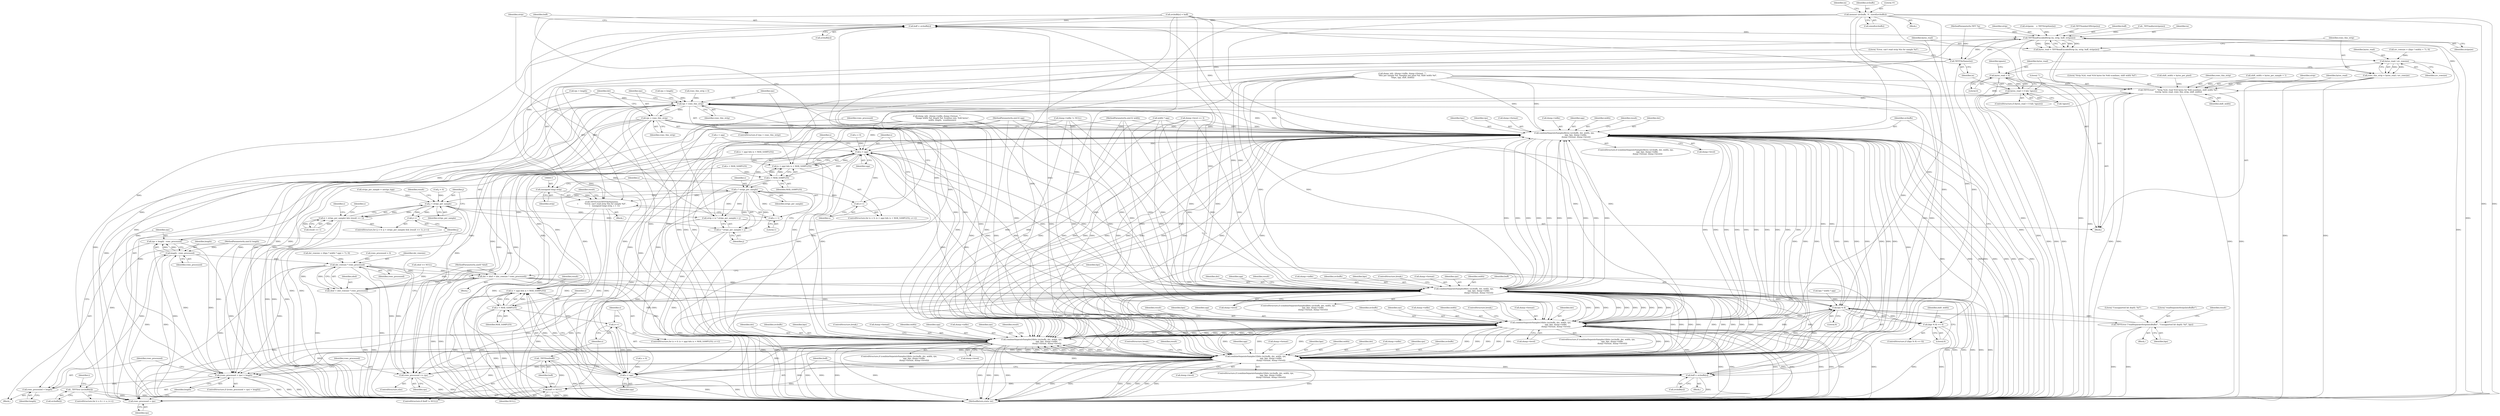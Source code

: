 digraph "0_libtiff_43c0b81a818640429317c80fea1e66771e85024b#diff-c8b4b355f9b5c06d585b23138e1c185f_1@API" {
"1000167" [label="(Call,memset (srcbuffs, '\0', sizeof(srcbuffs)))"];
"1000334" [label="(Call,_TIFFfree (srcbuffs[i]))"];
"1000376" [label="(Call,buff = srcbuffs[s])"];
"1000390" [label="(Call,TIFFReadEncodedStrip (in, strip, buff, stripsize))"];
"1000388" [label="(Call,bytes_read = TIFFReadEncodedStrip (in, strip, buff, stripsize))"];
"1000397" [label="(Call,bytes_read / src_rowsize)"];
"1000395" [label="(Call,rows_this_strip = bytes_read / src_rowsize)"];
"1000422" [label="(Call,TIFFError(\"\", \"Strip %2d, read %5d bytes for %4d scanlines, shift width %d\", \n\t\tstrip, bytes_read, rows_this_strip, shift_width))"];
"1000430" [label="(Call,rps > rows_this_strip)"];
"1000433" [label="(Call,rps = rows_this_strip)"];
"1000451" [label="(Call,combineSeparateSamplesBytes (srcbuffs, dst, width, rps,\n                                       spp, bps, dump->infile, \n                                       dump->format, dump->level))"];
"1000367" [label="(Call,s < spp)"];
"1000366" [label="(Call,(s < spp) && (s < MAX_SAMPLES))"];
"1000609" [label="(Call,(s < spp) && (s < MAX_SAMPLES))"];
"1000370" [label="(Call,s < MAX_SAMPLES)"];
"1000384" [label="(Call,s * strips_per_sample)"];
"1000353" [label="(Call,j < strips_per_sample)"];
"1000352" [label="(Call,(j < strips_per_sample) && (result == 1))"];
"1000359" [label="(Call,j++)"];
"1000381" [label="(Call,strip = (s * strips_per_sample) + j)"];
"1000383" [label="(Call,(s * strips_per_sample) + j)"];
"1000373" [label="(Call,s++)"];
"1000408" [label="(Call,TIFFError(TIFFFileName(in),\n\t          \"Error, can't read strip %lu for sample %d\",\n         \t   (unsigned long) strip, s + 1))"];
"1000415" [label="(Call,s + 1)"];
"1000613" [label="(Call,s < MAX_SAMPLES)"];
"1000616" [label="(Call,s++)"];
"1000610" [label="(Call,s < spp)"];
"1000479" [label="(Call,combineSeparateSamples8bits (srcbuffs, dst, width, rps,\n                                                 spp, bps, dump->infile,\n                                                 dump->format, dump->level))"];
"1000445" [label="(Call,bps % 8)"];
"1000444" [label="(Call,(bps % 8) == 0)"];
"1000503" [label="(Call,combineSeparateSamples16bits (srcbuffs, dst, width, rps,\n                                                  spp, bps, dump->infile,\n                                                  dump->format, dump->level))"];
"1000527" [label="(Call,combineSeparateSamples24bits (srcbuffs, dst, width, rps,\n                                                  spp, bps, dump->infile,\n                                                  dump->format, dump->level))"];
"1000555" [label="(Call,combineSeparateSamples32bits (srcbuffs, dst, width, rps,\n                                                  spp, bps, dump->infile,\n                                                  dump->format, dump->level))"];
"1000587" [label="(Call,(rows_processed + rps) > length)"];
"1000593" [label="(Call,rows_processed = length)"];
"1000598" [label="(Call,length - rows_processed)"];
"1000440" [label="(Call,dst_rowsize * rows_processed)"];
"1000436" [label="(Call,dst = obuf + (dst_rowsize * rows_processed))"];
"1000438" [label="(Call,obuf + (dst_rowsize * rows_processed))"];
"1000588" [label="(Call,rows_processed + rps)"];
"1000602" [label="(Call,rows_processed += rps)"];
"1000596" [label="(Call,rps = length - rows_processed)"];
"1000619" [label="(Call,buff = srcbuffs[s])"];
"1000625" [label="(Call,buff != NULL)"];
"1000628" [label="(Call,_TIFFfree(buff))"];
"1000578" [label="(Call,TIFFError (\"readSeparateStripsIntoBuffer\", \"Unsupported bit depth: %d\", bps))"];
"1000402" [label="(Call,bytes_read < 0)"];
"1000401" [label="(Call,bytes_read < 0 && !ignore)"];
"1000409" [label="(Call,TIFFFileName(in))"];
"1000412" [label="(Call,(unsigned long) strip)"];
"1000133" [label="(Call,rows_this_strip = 0)"];
"1000576" [label="(ControlStructure,break;)"];
"1000400" [label="(ControlStructure,if (bytes_read < 0 && !ignore))"];
"1000629" [label="(Identifier,buff)"];
"1000438" [label="(Call,obuf + (dst_rowsize * rows_processed))"];
"1000388" [label="(Call,bytes_read = TIFFReadEncodedStrip (in, strip, buff, stripsize))"];
"1000385" [label="(Identifier,s)"];
"1000359" [label="(Call,j++)"];
"1000443" [label="(ControlStructure,if ((bps % 8) == 0))"];
"1000573" [label="(Identifier,result)"];
"1000507" [label="(Identifier,rps)"];
"1000597" [label="(Identifier,rps)"];
"1000600" [label="(Identifier,rows_processed)"];
"1000367" [label="(Call,s < spp)"];
"1000416" [label="(Identifier,s)"];
"1000492" [label="(Call,dump->level)"];
"1000406" [label="(Identifier,ignore)"];
"1000458" [label="(Call,dump->infile)"];
"1000399" [label="(Identifier,src_rowsize)"];
"1000386" [label="(Identifier,strips_per_sample)"];
"1000484" [label="(Identifier,spp)"];
"1000503" [label="(Call,combineSeparateSamples16bits (srcbuffs, dst, width, rps,\n                                                  spp, bps, dump->infile,\n                                                  dump->format, dump->level))"];
"1000335" [label="(Call,srcbuffs[i])"];
"1000357" [label="(Identifier,result)"];
"1000604" [label="(Identifier,rps)"];
"1000250" [label="(Call,dump->infile != NULL)"];
"1000417" [label="(Literal,1)"];
"1000369" [label="(Identifier,spp)"];
"1000442" [label="(Identifier,rows_processed)"];
"1000609" [label="(Call,(s < spp) && (s < MAX_SAMPLES))"];
"1000510" [label="(Call,dump->infile)"];
"1000615" [label="(Identifier,MAX_SAMPLES)"];
"1000364" [label="(Identifier,s)"];
"1000428" [label="(Identifier,shift_width)"];
"1000302" [label="(Call,s < MAX_SAMPLES)"];
"1000375" [label="(Block,)"];
"1000548" [label="(ControlStructure,break;)"];
"1000405" [label="(Call,!ignore)"];
"1000432" [label="(Identifier,rows_this_strip)"];
"1000371" [label="(Identifier,s)"];
"1000298" [label="(Call,(s < spp) && (s < MAX_SAMPLES))"];
"1000362" [label="(ControlStructure,for (s = 0; (s < spp) && (s < MAX_SAMPLES); s++))"];
"1000497" [label="(Identifier,result)"];
"1000456" [label="(Identifier,spp)"];
"1000624" [label="(ControlStructure,if (buff != NULL))"];
"1000450" [label="(ControlStructure,if (combineSeparateSamplesBytes (srcbuffs, dst, width, rps,\n                                       spp, bps, dump->infile, \n                                       dump->format, dump->level)))"];
"1000325" [label="(ControlStructure,for (i = 0; i < s; i++))"];
"1000434" [label="(Identifier,rps)"];
"1000225" [label="(Call,src_rowsize = ((bps * width) + 7) / 8)"];
"1000612" [label="(Identifier,spp)"];
"1000188" [label="(Call,rps > length)"];
"1000355" [label="(Identifier,strips_per_sample)"];
"1000426" [label="(Identifier,bytes_read)"];
"1000506" [label="(Identifier,width)"];
"1000404" [label="(Literal,0)"];
"1000486" [label="(Call,dump->infile)"];
"1000594" [label="(Identifier,rows_processed)"];
"1000628" [label="(Call,_TIFFfree(buff))"];
"1000423" [label="(Literal,\"\")"];
"1000560" [label="(Identifier,spp)"];
"1000173" [label="(Identifier,in)"];
"1000361" [label="(Block,)"];
"1000596" [label="(Call,rps = length - rows_processed)"];
"1000299" [label="(Call,s < spp)"];
"1000526" [label="(ControlStructure,if (combineSeparateSamples24bits (srcbuffs, dst, width, rps,\n                                                  spp, bps, dump->infile,\n                                                  dump->format, dump->level)))"];
"1000366" [label="(Call,(s < spp) && (s < MAX_SAMPLES))"];
"1000592" [label="(Block,)"];
"1000524" [label="(ControlStructure,break;)"];
"1000168" [label="(Identifier,srcbuffs)"];
"1000480" [label="(Identifier,srcbuffs)"];
"1000568" [label="(Call,dump->level)"];
"1000424" [label="(Literal,\"Strip %2d, read %5d bytes for %4d scanlines, shift width %d\")"];
"1000632" [label="(MethodReturn,static int)"];
"1000513" [label="(Call,dump->format)"];
"1000381" [label="(Call,strip = (s * strips_per_sample) + j)"];
"1000333" [label="(Identifier,i)"];
"1000433" [label="(Call,rps = rows_this_strip)"];
"1000565" [label="(Call,dump->format)"];
"1000429" [label="(ControlStructure,if (rps > rows_this_strip))"];
"1000439" [label="(Identifier,obuf)"];
"1000191" [label="(Call,rps = length)"];
"1000261" [label="(Call,dump_info  (dump->infile, dump->format, \"\", \n                \"Image width %d, length %d, Scanline size, %4d bytes\",\n                width, length,  scanlinesize))"];
"1000537" [label="(Call,dump->format)"];
"1000105" [label="(MethodParameterIn,uint8 *obuf)"];
"1000505" [label="(Identifier,dst)"];
"1000595" [label="(Identifier,length)"];
"1000485" [label="(Identifier,bps)"];
"1000392" [label="(Identifier,strip)"];
"1000415" [label="(Call,s + 1)"];
"1000419" [label="(Identifier,result)"];
"1000144" [label="(Call,stripsize    = TIFFStripSize(in))"];
"1000588" [label="(Call,rows_processed + rps)"];
"1000500" [label="(ControlStructure,break;)"];
"1000554" [label="(ControlStructure,if (combineSeparateSamples32bits (srcbuffs, dst, width, rps,\n                                                  spp, bps, dump->infile,\n                                                  dump->format, dump->level)))"];
"1000345" [label="(Call,rows_processed = 0)"];
"1000410" [label="(Identifier,in)"];
"1000376" [label="(Call,buff = srcbuffs[s])"];
"1000555" [label="(Call,combineSeparateSamples32bits (srcbuffs, dst, width, rps,\n                                                  spp, bps, dump->infile,\n                                                  dump->format, dump->level))"];
"1000107" [label="(MethodParameterIn,uint32 width)"];
"1000382" [label="(Identifier,strip)"];
"1000384" [label="(Call,s * strips_per_sample)"];
"1000579" [label="(Literal,\"readSeparateStripsIntoBuffer\")"];
"1000387" [label="(Identifier,j)"];
"1000352" [label="(Call,(j < strips_per_sample) && (result == 1))"];
"1000446" [label="(Identifier,bps)"];
"1000625" [label="(Call,buff != NULL)"];
"1000437" [label="(Identifier,dst)"];
"1000530" [label="(Identifier,width)"];
"1000287" [label="(Call,TIFFNumberOfStrips(in))"];
"1000412" [label="(Call,(unsigned long) strip)"];
"1000396" [label="(Identifier,rows_this_strip)"];
"1000561" [label="(Identifier,bps)"];
"1000334" [label="(Call,_TIFFfree (srcbuffs[i]))"];
"1000448" [label="(Literal,0)"];
"1000216" [label="(Call,shift_width = bytes_per_pixel)"];
"1000427" [label="(Identifier,rows_this_strip)"];
"1000393" [label="(Identifier,buff)"];
"1000444" [label="(Call,(bps % 8) == 0)"];
"1000451" [label="(Call,combineSeparateSamplesBytes (srcbuffs, dst, width, rps,\n                                       spp, bps, dump->infile, \n                                       dump->format, dump->level))"];
"1000586" [label="(ControlStructure,if ((rows_processed + rps) > length))"];
"1000104" [label="(MethodParameterIn,TIFF *in)"];
"1000540" [label="(Call,dump->level)"];
"1000169" [label="(Literal,'\0')"];
"1000452" [label="(Identifier,srcbuffs)"];
"1000532" [label="(Identifier,spp)"];
"1000613" [label="(Call,s < MAX_SAMPLES)"];
"1000409" [label="(Call,TIFFFileName(in))"];
"1000440" [label="(Call,dst_rowsize * rows_processed)"];
"1000455" [label="(Identifier,rps)"];
"1000461" [label="(Call,dump->format)"];
"1000476" [label="(Block,)"];
"1000626" [label="(Identifier,buff)"];
"1000627" [label="(Identifier,NULL)"];
"1000411" [label="(Literal,\"Error, can't read strip %lu for sample %d\")"];
"1000435" [label="(Identifier,rows_this_strip)"];
"1000383" [label="(Call,(s * strips_per_sample) + j)"];
"1000558" [label="(Identifier,width)"];
"1000583" [label="(Identifier,result)"];
"1000557" [label="(Identifier,dst)"];
"1000447" [label="(Literal,8)"];
"1000521" [label="(Identifier,result)"];
"1000534" [label="(Call,dump->infile)"];
"1000377" [label="(Identifier,buff)"];
"1000110" [label="(Block,)"];
"1000315" [label="(Call,_TIFFmalloc(stripsize))"];
"1000240" [label="(Call,width * spp)"];
"1000606" [label="(Call,s = 0)"];
"1000489" [label="(Call,dump->format)"];
"1000531" [label="(Identifier,rps)"];
"1000441" [label="(Identifier,dst_rowsize)"];
"1000108" [label="(MethodParameterIn,uint16 spp)"];
"1000475" [label="(Identifier,shift_width)"];
"1000620" [label="(Identifier,buff)"];
"1000234" [label="(Call,dst_rowsize = ((bps * width * spp) + 7) / 8)"];
"1000587" [label="(Call,(rows_processed + rps) > length)"];
"1000374" [label="(Identifier,s)"];
"1000363" [label="(Call,s = 0)"];
"1000478" [label="(ControlStructure,if (combineSeparateSamples8bits (srcbuffs, dst, width, rps,\n                                                 spp, bps, dump->infile,\n                                                 dump->format, dump->level)))"];
"1000431" [label="(Identifier,rps)"];
"1000407" [label="(Block,)"];
"1000170" [label="(Call,sizeof(srcbuffs))"];
"1000614" [label="(Identifier,s)"];
"1000619" [label="(Call,buff = srcbuffs[s])"];
"1000516" [label="(Call,dump->level)"];
"1000483" [label="(Identifier,rps)"];
"1000158" [label="(Call,obuf == NULL)"];
"1000502" [label="(ControlStructure,if (combineSeparateSamples16bits (srcbuffs, dst, width, rps,\n                                                  spp, bps, dump->infile,\n                                                  dump->format, dump->level)))"];
"1000607" [label="(Identifier,s)"];
"1000479" [label="(Call,combineSeparateSamples8bits (srcbuffs, dst, width, rps,\n                                                 spp, bps, dump->infile,\n                                                 dump->format, dump->level))"];
"1000349" [label="(Call,j = 0)"];
"1000238" [label="(Call,bps * width * spp)"];
"1000445" [label="(Call,bps % 8)"];
"1000545" [label="(Identifier,result)"];
"1000617" [label="(Identifier,s)"];
"1000401" [label="(Call,bytes_read < 0 && !ignore)"];
"1000394" [label="(Identifier,stripsize)"];
"1000562" [label="(Call,dump->infile)"];
"1000602" [label="(Call,rows_processed += rps)"];
"1000591" [label="(Identifier,length)"];
"1000590" [label="(Identifier,rps)"];
"1000391" [label="(Identifier,in)"];
"1000603" [label="(Identifier,rows_processed)"];
"1000414" [label="(Identifier,strip)"];
"1000605" [label="(ControlStructure,for (s = 0; (s < spp) && (s < MAX_SAMPLES); s++))"];
"1000255" [label="(Call,dump->level == 3)"];
"1000529" [label="(Identifier,dst)"];
"1000464" [label="(Call,dump->level)"];
"1000580" [label="(Literal,\"Unsupported bit depth: %d\")"];
"1000610" [label="(Call,s < spp)"];
"1000378" [label="(Call,srcbuffs[s])"];
"1000289" [label="(Call,strips_per_sample = nstrips /spp)"];
"1000598" [label="(Call,length - rows_processed)"];
"1000599" [label="(Identifier,length)"];
"1000348" [label="(ControlStructure,for (j = 0; (j < strips_per_sample) && (result == 1); j++))"];
"1000372" [label="(Identifier,MAX_SAMPLES)"];
"1000589" [label="(Identifier,rows_processed)"];
"1000220" [label="(Call,shift_width = bytes_per_sample + 1)"];
"1000454" [label="(Identifier,width)"];
"1000469" [label="(Identifier,result)"];
"1000436" [label="(Call,dst = obuf + (dst_rowsize * rows_processed))"];
"1000389" [label="(Identifier,bytes_read)"];
"1000368" [label="(Identifier,s)"];
"1000509" [label="(Identifier,bps)"];
"1000390" [label="(Call,TIFFReadEncodedStrip (in, strip, buff, stripsize))"];
"1000581" [label="(Identifier,bps)"];
"1000354" [label="(Identifier,j)"];
"1000578" [label="(Call,TIFFError (\"readSeparateStripsIntoBuffer\", \"Unsupported bit depth: %d\", bps))"];
"1000508" [label="(Identifier,spp)"];
"1000453" [label="(Identifier,dst)"];
"1000408" [label="(Call,TIFFError(TIFFFileName(in),\n\t          \"Error, can't read strip %lu for sample %d\",\n         \t   (unsigned long) strip, s + 1))"];
"1000395" [label="(Call,rows_this_strip = bytes_read / src_rowsize)"];
"1000618" [label="(Block,)"];
"1000397" [label="(Call,bytes_read / src_rowsize)"];
"1000457" [label="(Identifier,bps)"];
"1000601" [label="(ControlStructure,else)"];
"1000402" [label="(Call,bytes_read < 0)"];
"1000559" [label="(Identifier,rps)"];
"1000621" [label="(Call,srcbuffs[s])"];
"1000611" [label="(Identifier,s)"];
"1000370" [label="(Call,s < MAX_SAMPLES)"];
"1000593" [label="(Call,rows_processed = length)"];
"1000273" [label="(Call,dump_info  (dump->infile, dump->format, \"\", \n                \"Bits per sample %d, Samples per pixel %d, Shift width %d\",\n\t\tbps, spp, shift_width))"];
"1000356" [label="(Call,result == 1)"];
"1000616" [label="(Call,s++)"];
"1000528" [label="(Identifier,srcbuffs)"];
"1000425" [label="(Identifier,strip)"];
"1000106" [label="(MethodParameterIn,uint32 length)"];
"1000373" [label="(Call,s++)"];
"1000482" [label="(Identifier,width)"];
"1000556" [label="(Identifier,srcbuffs)"];
"1000340" [label="(Call,srcbuffs[s] = buff)"];
"1000430" [label="(Call,rps > rows_this_strip)"];
"1000631" [label="(Identifier,result)"];
"1000504" [label="(Identifier,srcbuffs)"];
"1000398" [label="(Identifier,bytes_read)"];
"1000360" [label="(Identifier,j)"];
"1000422" [label="(Call,TIFFError(\"\", \"Strip %2d, read %5d bytes for %4d scanlines, shift width %d\", \n\t\tstrip, bytes_read, rows_this_strip, shift_width))"];
"1000353" [label="(Call,j < strips_per_sample)"];
"1000481" [label="(Identifier,dst)"];
"1000167" [label="(Call,memset (srcbuffs, '\0', sizeof(srcbuffs)))"];
"1000403" [label="(Identifier,bytes_read)"];
"1000527" [label="(Call,combineSeparateSamples24bits (srcbuffs, dst, width, rps,\n                                                  spp, bps, dump->infile,\n                                                  dump->format, dump->level))"];
"1000533" [label="(Identifier,bps)"];
"1000167" -> "1000110"  [label="AST: "];
"1000167" -> "1000170"  [label="CFG: "];
"1000168" -> "1000167"  [label="AST: "];
"1000169" -> "1000167"  [label="AST: "];
"1000170" -> "1000167"  [label="AST: "];
"1000173" -> "1000167"  [label="CFG: "];
"1000167" -> "1000632"  [label="DDG: "];
"1000167" -> "1000632"  [label="DDG: "];
"1000167" -> "1000334"  [label="DDG: "];
"1000167" -> "1000376"  [label="DDG: "];
"1000167" -> "1000451"  [label="DDG: "];
"1000167" -> "1000479"  [label="DDG: "];
"1000167" -> "1000503"  [label="DDG: "];
"1000167" -> "1000527"  [label="DDG: "];
"1000167" -> "1000555"  [label="DDG: "];
"1000167" -> "1000619"  [label="DDG: "];
"1000334" -> "1000325"  [label="AST: "];
"1000334" -> "1000335"  [label="CFG: "];
"1000335" -> "1000334"  [label="AST: "];
"1000333" -> "1000334"  [label="CFG: "];
"1000334" -> "1000632"  [label="DDG: "];
"1000334" -> "1000632"  [label="DDG: "];
"1000376" -> "1000375"  [label="AST: "];
"1000376" -> "1000378"  [label="CFG: "];
"1000377" -> "1000376"  [label="AST: "];
"1000378" -> "1000376"  [label="AST: "];
"1000382" -> "1000376"  [label="CFG: "];
"1000376" -> "1000632"  [label="DDG: "];
"1000527" -> "1000376"  [label="DDG: "];
"1000555" -> "1000376"  [label="DDG: "];
"1000451" -> "1000376"  [label="DDG: "];
"1000479" -> "1000376"  [label="DDG: "];
"1000503" -> "1000376"  [label="DDG: "];
"1000340" -> "1000376"  [label="DDG: "];
"1000376" -> "1000390"  [label="DDG: "];
"1000390" -> "1000388"  [label="AST: "];
"1000390" -> "1000394"  [label="CFG: "];
"1000391" -> "1000390"  [label="AST: "];
"1000392" -> "1000390"  [label="AST: "];
"1000393" -> "1000390"  [label="AST: "];
"1000394" -> "1000390"  [label="AST: "];
"1000388" -> "1000390"  [label="CFG: "];
"1000390" -> "1000632"  [label="DDG: "];
"1000390" -> "1000632"  [label="DDG: "];
"1000390" -> "1000632"  [label="DDG: "];
"1000390" -> "1000388"  [label="DDG: "];
"1000390" -> "1000388"  [label="DDG: "];
"1000390" -> "1000388"  [label="DDG: "];
"1000390" -> "1000388"  [label="DDG: "];
"1000409" -> "1000390"  [label="DDG: "];
"1000287" -> "1000390"  [label="DDG: "];
"1000104" -> "1000390"  [label="DDG: "];
"1000381" -> "1000390"  [label="DDG: "];
"1000315" -> "1000390"  [label="DDG: "];
"1000144" -> "1000390"  [label="DDG: "];
"1000390" -> "1000409"  [label="DDG: "];
"1000390" -> "1000412"  [label="DDG: "];
"1000390" -> "1000422"  [label="DDG: "];
"1000388" -> "1000375"  [label="AST: "];
"1000389" -> "1000388"  [label="AST: "];
"1000396" -> "1000388"  [label="CFG: "];
"1000388" -> "1000632"  [label="DDG: "];
"1000388" -> "1000397"  [label="DDG: "];
"1000397" -> "1000395"  [label="AST: "];
"1000397" -> "1000399"  [label="CFG: "];
"1000398" -> "1000397"  [label="AST: "];
"1000399" -> "1000397"  [label="AST: "];
"1000395" -> "1000397"  [label="CFG: "];
"1000397" -> "1000632"  [label="DDG: "];
"1000397" -> "1000395"  [label="DDG: "];
"1000397" -> "1000395"  [label="DDG: "];
"1000225" -> "1000397"  [label="DDG: "];
"1000397" -> "1000402"  [label="DDG: "];
"1000395" -> "1000375"  [label="AST: "];
"1000396" -> "1000395"  [label="AST: "];
"1000403" -> "1000395"  [label="CFG: "];
"1000395" -> "1000632"  [label="DDG: "];
"1000395" -> "1000632"  [label="DDG: "];
"1000395" -> "1000422"  [label="DDG: "];
"1000395" -> "1000430"  [label="DDG: "];
"1000422" -> "1000375"  [label="AST: "];
"1000422" -> "1000428"  [label="CFG: "];
"1000423" -> "1000422"  [label="AST: "];
"1000424" -> "1000422"  [label="AST: "];
"1000425" -> "1000422"  [label="AST: "];
"1000426" -> "1000422"  [label="AST: "];
"1000427" -> "1000422"  [label="AST: "];
"1000428" -> "1000422"  [label="AST: "];
"1000374" -> "1000422"  [label="CFG: "];
"1000422" -> "1000632"  [label="DDG: "];
"1000422" -> "1000632"  [label="DDG: "];
"1000422" -> "1000632"  [label="DDG: "];
"1000422" -> "1000632"  [label="DDG: "];
"1000402" -> "1000422"  [label="DDG: "];
"1000220" -> "1000422"  [label="DDG: "];
"1000273" -> "1000422"  [label="DDG: "];
"1000216" -> "1000422"  [label="DDG: "];
"1000422" -> "1000430"  [label="DDG: "];
"1000430" -> "1000429"  [label="AST: "];
"1000430" -> "1000432"  [label="CFG: "];
"1000431" -> "1000430"  [label="AST: "];
"1000432" -> "1000430"  [label="AST: "];
"1000434" -> "1000430"  [label="CFG: "];
"1000437" -> "1000430"  [label="CFG: "];
"1000430" -> "1000632"  [label="DDG: "];
"1000430" -> "1000632"  [label="DDG: "];
"1000430" -> "1000632"  [label="DDG: "];
"1000596" -> "1000430"  [label="DDG: "];
"1000188" -> "1000430"  [label="DDG: "];
"1000191" -> "1000430"  [label="DDG: "];
"1000451" -> "1000430"  [label="DDG: "];
"1000503" -> "1000430"  [label="DDG: "];
"1000479" -> "1000430"  [label="DDG: "];
"1000527" -> "1000430"  [label="DDG: "];
"1000433" -> "1000430"  [label="DDG: "];
"1000555" -> "1000430"  [label="DDG: "];
"1000133" -> "1000430"  [label="DDG: "];
"1000430" -> "1000433"  [label="DDG: "];
"1000430" -> "1000451"  [label="DDG: "];
"1000430" -> "1000479"  [label="DDG: "];
"1000430" -> "1000503"  [label="DDG: "];
"1000430" -> "1000527"  [label="DDG: "];
"1000430" -> "1000555"  [label="DDG: "];
"1000430" -> "1000587"  [label="DDG: "];
"1000430" -> "1000588"  [label="DDG: "];
"1000430" -> "1000602"  [label="DDG: "];
"1000433" -> "1000429"  [label="AST: "];
"1000433" -> "1000435"  [label="CFG: "];
"1000434" -> "1000433"  [label="AST: "];
"1000435" -> "1000433"  [label="AST: "];
"1000437" -> "1000433"  [label="CFG: "];
"1000433" -> "1000632"  [label="DDG: "];
"1000433" -> "1000632"  [label="DDG: "];
"1000433" -> "1000451"  [label="DDG: "];
"1000433" -> "1000479"  [label="DDG: "];
"1000433" -> "1000503"  [label="DDG: "];
"1000433" -> "1000527"  [label="DDG: "];
"1000433" -> "1000555"  [label="DDG: "];
"1000433" -> "1000587"  [label="DDG: "];
"1000433" -> "1000588"  [label="DDG: "];
"1000433" -> "1000602"  [label="DDG: "];
"1000451" -> "1000450"  [label="AST: "];
"1000451" -> "1000464"  [label="CFG: "];
"1000452" -> "1000451"  [label="AST: "];
"1000453" -> "1000451"  [label="AST: "];
"1000454" -> "1000451"  [label="AST: "];
"1000455" -> "1000451"  [label="AST: "];
"1000456" -> "1000451"  [label="AST: "];
"1000457" -> "1000451"  [label="AST: "];
"1000458" -> "1000451"  [label="AST: "];
"1000461" -> "1000451"  [label="AST: "];
"1000464" -> "1000451"  [label="AST: "];
"1000469" -> "1000451"  [label="CFG: "];
"1000589" -> "1000451"  [label="CFG: "];
"1000451" -> "1000632"  [label="DDG: "];
"1000451" -> "1000632"  [label="DDG: "];
"1000451" -> "1000632"  [label="DDG: "];
"1000451" -> "1000632"  [label="DDG: "];
"1000451" -> "1000632"  [label="DDG: "];
"1000451" -> "1000632"  [label="DDG: "];
"1000451" -> "1000632"  [label="DDG: "];
"1000451" -> "1000632"  [label="DDG: "];
"1000451" -> "1000632"  [label="DDG: "];
"1000451" -> "1000367"  [label="DDG: "];
"1000451" -> "1000445"  [label="DDG: "];
"1000527" -> "1000451"  [label="DDG: "];
"1000527" -> "1000451"  [label="DDG: "];
"1000527" -> "1000451"  [label="DDG: "];
"1000527" -> "1000451"  [label="DDG: "];
"1000527" -> "1000451"  [label="DDG: "];
"1000555" -> "1000451"  [label="DDG: "];
"1000555" -> "1000451"  [label="DDG: "];
"1000555" -> "1000451"  [label="DDG: "];
"1000555" -> "1000451"  [label="DDG: "];
"1000555" -> "1000451"  [label="DDG: "];
"1000479" -> "1000451"  [label="DDG: "];
"1000479" -> "1000451"  [label="DDG: "];
"1000479" -> "1000451"  [label="DDG: "];
"1000479" -> "1000451"  [label="DDG: "];
"1000479" -> "1000451"  [label="DDG: "];
"1000503" -> "1000451"  [label="DDG: "];
"1000503" -> "1000451"  [label="DDG: "];
"1000503" -> "1000451"  [label="DDG: "];
"1000503" -> "1000451"  [label="DDG: "];
"1000503" -> "1000451"  [label="DDG: "];
"1000340" -> "1000451"  [label="DDG: "];
"1000436" -> "1000451"  [label="DDG: "];
"1000261" -> "1000451"  [label="DDG: "];
"1000240" -> "1000451"  [label="DDG: "];
"1000107" -> "1000451"  [label="DDG: "];
"1000367" -> "1000451"  [label="DDG: "];
"1000108" -> "1000451"  [label="DDG: "];
"1000445" -> "1000451"  [label="DDG: "];
"1000250" -> "1000451"  [label="DDG: "];
"1000273" -> "1000451"  [label="DDG: "];
"1000273" -> "1000451"  [label="DDG: "];
"1000255" -> "1000451"  [label="DDG: "];
"1000451" -> "1000479"  [label="DDG: "];
"1000451" -> "1000479"  [label="DDG: "];
"1000451" -> "1000479"  [label="DDG: "];
"1000451" -> "1000479"  [label="DDG: "];
"1000451" -> "1000479"  [label="DDG: "];
"1000451" -> "1000503"  [label="DDG: "];
"1000451" -> "1000503"  [label="DDG: "];
"1000451" -> "1000503"  [label="DDG: "];
"1000451" -> "1000503"  [label="DDG: "];
"1000451" -> "1000503"  [label="DDG: "];
"1000451" -> "1000527"  [label="DDG: "];
"1000451" -> "1000527"  [label="DDG: "];
"1000451" -> "1000527"  [label="DDG: "];
"1000451" -> "1000527"  [label="DDG: "];
"1000451" -> "1000527"  [label="DDG: "];
"1000451" -> "1000555"  [label="DDG: "];
"1000451" -> "1000555"  [label="DDG: "];
"1000451" -> "1000555"  [label="DDG: "];
"1000451" -> "1000555"  [label="DDG: "];
"1000451" -> "1000555"  [label="DDG: "];
"1000451" -> "1000587"  [label="DDG: "];
"1000451" -> "1000588"  [label="DDG: "];
"1000451" -> "1000602"  [label="DDG: "];
"1000451" -> "1000610"  [label="DDG: "];
"1000451" -> "1000619"  [label="DDG: "];
"1000367" -> "1000366"  [label="AST: "];
"1000367" -> "1000369"  [label="CFG: "];
"1000368" -> "1000367"  [label="AST: "];
"1000369" -> "1000367"  [label="AST: "];
"1000371" -> "1000367"  [label="CFG: "];
"1000366" -> "1000367"  [label="CFG: "];
"1000367" -> "1000366"  [label="DDG: "];
"1000367" -> "1000366"  [label="DDG: "];
"1000363" -> "1000367"  [label="DDG: "];
"1000373" -> "1000367"  [label="DDG: "];
"1000555" -> "1000367"  [label="DDG: "];
"1000299" -> "1000367"  [label="DDG: "];
"1000527" -> "1000367"  [label="DDG: "];
"1000479" -> "1000367"  [label="DDG: "];
"1000503" -> "1000367"  [label="DDG: "];
"1000108" -> "1000367"  [label="DDG: "];
"1000367" -> "1000370"  [label="DDG: "];
"1000367" -> "1000384"  [label="DDG: "];
"1000367" -> "1000479"  [label="DDG: "];
"1000367" -> "1000503"  [label="DDG: "];
"1000367" -> "1000527"  [label="DDG: "];
"1000367" -> "1000555"  [label="DDG: "];
"1000367" -> "1000610"  [label="DDG: "];
"1000366" -> "1000362"  [label="AST: "];
"1000366" -> "1000370"  [label="CFG: "];
"1000370" -> "1000366"  [label="AST: "];
"1000377" -> "1000366"  [label="CFG: "];
"1000431" -> "1000366"  [label="CFG: "];
"1000298" -> "1000366"  [label="DDG: "];
"1000370" -> "1000366"  [label="DDG: "];
"1000370" -> "1000366"  [label="DDG: "];
"1000366" -> "1000609"  [label="DDG: "];
"1000609" -> "1000605"  [label="AST: "];
"1000609" -> "1000610"  [label="CFG: "];
"1000609" -> "1000613"  [label="CFG: "];
"1000610" -> "1000609"  [label="AST: "];
"1000613" -> "1000609"  [label="AST: "];
"1000620" -> "1000609"  [label="CFG: "];
"1000631" -> "1000609"  [label="CFG: "];
"1000609" -> "1000632"  [label="DDG: "];
"1000609" -> "1000632"  [label="DDG: "];
"1000609" -> "1000632"  [label="DDG: "];
"1000610" -> "1000609"  [label="DDG: "];
"1000610" -> "1000609"  [label="DDG: "];
"1000613" -> "1000609"  [label="DDG: "];
"1000613" -> "1000609"  [label="DDG: "];
"1000298" -> "1000609"  [label="DDG: "];
"1000370" -> "1000372"  [label="CFG: "];
"1000371" -> "1000370"  [label="AST: "];
"1000372" -> "1000370"  [label="AST: "];
"1000370" -> "1000632"  [label="DDG: "];
"1000302" -> "1000370"  [label="DDG: "];
"1000370" -> "1000384"  [label="DDG: "];
"1000370" -> "1000613"  [label="DDG: "];
"1000384" -> "1000383"  [label="AST: "];
"1000384" -> "1000386"  [label="CFG: "];
"1000385" -> "1000384"  [label="AST: "];
"1000386" -> "1000384"  [label="AST: "];
"1000387" -> "1000384"  [label="CFG: "];
"1000384" -> "1000632"  [label="DDG: "];
"1000384" -> "1000353"  [label="DDG: "];
"1000384" -> "1000373"  [label="DDG: "];
"1000384" -> "1000381"  [label="DDG: "];
"1000384" -> "1000381"  [label="DDG: "];
"1000384" -> "1000383"  [label="DDG: "];
"1000384" -> "1000383"  [label="DDG: "];
"1000353" -> "1000384"  [label="DDG: "];
"1000384" -> "1000408"  [label="DDG: "];
"1000384" -> "1000415"  [label="DDG: "];
"1000353" -> "1000352"  [label="AST: "];
"1000353" -> "1000355"  [label="CFG: "];
"1000354" -> "1000353"  [label="AST: "];
"1000355" -> "1000353"  [label="AST: "];
"1000357" -> "1000353"  [label="CFG: "];
"1000352" -> "1000353"  [label="CFG: "];
"1000353" -> "1000632"  [label="DDG: "];
"1000353" -> "1000632"  [label="DDG: "];
"1000353" -> "1000352"  [label="DDG: "];
"1000353" -> "1000352"  [label="DDG: "];
"1000349" -> "1000353"  [label="DDG: "];
"1000359" -> "1000353"  [label="DDG: "];
"1000289" -> "1000353"  [label="DDG: "];
"1000353" -> "1000359"  [label="DDG: "];
"1000353" -> "1000381"  [label="DDG: "];
"1000353" -> "1000383"  [label="DDG: "];
"1000352" -> "1000348"  [label="AST: "];
"1000352" -> "1000356"  [label="CFG: "];
"1000356" -> "1000352"  [label="AST: "];
"1000364" -> "1000352"  [label="CFG: "];
"1000607" -> "1000352"  [label="CFG: "];
"1000352" -> "1000632"  [label="DDG: "];
"1000352" -> "1000632"  [label="DDG: "];
"1000352" -> "1000632"  [label="DDG: "];
"1000356" -> "1000352"  [label="DDG: "];
"1000356" -> "1000352"  [label="DDG: "];
"1000359" -> "1000348"  [label="AST: "];
"1000359" -> "1000360"  [label="CFG: "];
"1000360" -> "1000359"  [label="AST: "];
"1000354" -> "1000359"  [label="CFG: "];
"1000381" -> "1000375"  [label="AST: "];
"1000381" -> "1000383"  [label="CFG: "];
"1000382" -> "1000381"  [label="AST: "];
"1000383" -> "1000381"  [label="AST: "];
"1000389" -> "1000381"  [label="CFG: "];
"1000381" -> "1000632"  [label="DDG: "];
"1000383" -> "1000387"  [label="CFG: "];
"1000387" -> "1000383"  [label="AST: "];
"1000383" -> "1000632"  [label="DDG: "];
"1000383" -> "1000632"  [label="DDG: "];
"1000373" -> "1000362"  [label="AST: "];
"1000373" -> "1000374"  [label="CFG: "];
"1000374" -> "1000373"  [label="AST: "];
"1000368" -> "1000373"  [label="CFG: "];
"1000408" -> "1000407"  [label="AST: "];
"1000408" -> "1000415"  [label="CFG: "];
"1000409" -> "1000408"  [label="AST: "];
"1000411" -> "1000408"  [label="AST: "];
"1000412" -> "1000408"  [label="AST: "];
"1000415" -> "1000408"  [label="AST: "];
"1000419" -> "1000408"  [label="CFG: "];
"1000408" -> "1000632"  [label="DDG: "];
"1000408" -> "1000632"  [label="DDG: "];
"1000408" -> "1000632"  [label="DDG: "];
"1000408" -> "1000632"  [label="DDG: "];
"1000409" -> "1000408"  [label="DDG: "];
"1000412" -> "1000408"  [label="DDG: "];
"1000415" -> "1000417"  [label="CFG: "];
"1000416" -> "1000415"  [label="AST: "];
"1000417" -> "1000415"  [label="AST: "];
"1000613" -> "1000615"  [label="CFG: "];
"1000614" -> "1000613"  [label="AST: "];
"1000615" -> "1000613"  [label="AST: "];
"1000613" -> "1000632"  [label="DDG: "];
"1000613" -> "1000632"  [label="DDG: "];
"1000610" -> "1000613"  [label="DDG: "];
"1000302" -> "1000613"  [label="DDG: "];
"1000613" -> "1000616"  [label="DDG: "];
"1000616" -> "1000605"  [label="AST: "];
"1000616" -> "1000617"  [label="CFG: "];
"1000617" -> "1000616"  [label="AST: "];
"1000611" -> "1000616"  [label="CFG: "];
"1000616" -> "1000610"  [label="DDG: "];
"1000610" -> "1000616"  [label="DDG: "];
"1000610" -> "1000612"  [label="CFG: "];
"1000611" -> "1000610"  [label="AST: "];
"1000612" -> "1000610"  [label="AST: "];
"1000614" -> "1000610"  [label="CFG: "];
"1000610" -> "1000632"  [label="DDG: "];
"1000610" -> "1000632"  [label="DDG: "];
"1000606" -> "1000610"  [label="DDG: "];
"1000555" -> "1000610"  [label="DDG: "];
"1000299" -> "1000610"  [label="DDG: "];
"1000527" -> "1000610"  [label="DDG: "];
"1000479" -> "1000610"  [label="DDG: "];
"1000503" -> "1000610"  [label="DDG: "];
"1000108" -> "1000610"  [label="DDG: "];
"1000479" -> "1000478"  [label="AST: "];
"1000479" -> "1000492"  [label="CFG: "];
"1000480" -> "1000479"  [label="AST: "];
"1000481" -> "1000479"  [label="AST: "];
"1000482" -> "1000479"  [label="AST: "];
"1000483" -> "1000479"  [label="AST: "];
"1000484" -> "1000479"  [label="AST: "];
"1000485" -> "1000479"  [label="AST: "];
"1000486" -> "1000479"  [label="AST: "];
"1000489" -> "1000479"  [label="AST: "];
"1000492" -> "1000479"  [label="AST: "];
"1000497" -> "1000479"  [label="CFG: "];
"1000500" -> "1000479"  [label="CFG: "];
"1000479" -> "1000632"  [label="DDG: "];
"1000479" -> "1000632"  [label="DDG: "];
"1000479" -> "1000632"  [label="DDG: "];
"1000479" -> "1000632"  [label="DDG: "];
"1000479" -> "1000632"  [label="DDG: "];
"1000479" -> "1000632"  [label="DDG: "];
"1000479" -> "1000632"  [label="DDG: "];
"1000479" -> "1000632"  [label="DDG: "];
"1000479" -> "1000632"  [label="DDG: "];
"1000479" -> "1000445"  [label="DDG: "];
"1000527" -> "1000479"  [label="DDG: "];
"1000527" -> "1000479"  [label="DDG: "];
"1000527" -> "1000479"  [label="DDG: "];
"1000527" -> "1000479"  [label="DDG: "];
"1000527" -> "1000479"  [label="DDG: "];
"1000555" -> "1000479"  [label="DDG: "];
"1000555" -> "1000479"  [label="DDG: "];
"1000555" -> "1000479"  [label="DDG: "];
"1000555" -> "1000479"  [label="DDG: "];
"1000555" -> "1000479"  [label="DDG: "];
"1000503" -> "1000479"  [label="DDG: "];
"1000503" -> "1000479"  [label="DDG: "];
"1000503" -> "1000479"  [label="DDG: "];
"1000503" -> "1000479"  [label="DDG: "];
"1000503" -> "1000479"  [label="DDG: "];
"1000340" -> "1000479"  [label="DDG: "];
"1000436" -> "1000479"  [label="DDG: "];
"1000261" -> "1000479"  [label="DDG: "];
"1000240" -> "1000479"  [label="DDG: "];
"1000107" -> "1000479"  [label="DDG: "];
"1000108" -> "1000479"  [label="DDG: "];
"1000445" -> "1000479"  [label="DDG: "];
"1000250" -> "1000479"  [label="DDG: "];
"1000273" -> "1000479"  [label="DDG: "];
"1000273" -> "1000479"  [label="DDG: "];
"1000255" -> "1000479"  [label="DDG: "];
"1000479" -> "1000503"  [label="DDG: "];
"1000479" -> "1000503"  [label="DDG: "];
"1000479" -> "1000503"  [label="DDG: "];
"1000479" -> "1000503"  [label="DDG: "];
"1000479" -> "1000503"  [label="DDG: "];
"1000479" -> "1000527"  [label="DDG: "];
"1000479" -> "1000527"  [label="DDG: "];
"1000479" -> "1000527"  [label="DDG: "];
"1000479" -> "1000527"  [label="DDG: "];
"1000479" -> "1000527"  [label="DDG: "];
"1000479" -> "1000555"  [label="DDG: "];
"1000479" -> "1000555"  [label="DDG: "];
"1000479" -> "1000555"  [label="DDG: "];
"1000479" -> "1000555"  [label="DDG: "];
"1000479" -> "1000555"  [label="DDG: "];
"1000479" -> "1000587"  [label="DDG: "];
"1000479" -> "1000588"  [label="DDG: "];
"1000479" -> "1000602"  [label="DDG: "];
"1000479" -> "1000619"  [label="DDG: "];
"1000445" -> "1000444"  [label="AST: "];
"1000445" -> "1000447"  [label="CFG: "];
"1000446" -> "1000445"  [label="AST: "];
"1000447" -> "1000445"  [label="AST: "];
"1000448" -> "1000445"  [label="CFG: "];
"1000445" -> "1000444"  [label="DDG: "];
"1000445" -> "1000444"  [label="DDG: "];
"1000527" -> "1000445"  [label="DDG: "];
"1000273" -> "1000445"  [label="DDG: "];
"1000503" -> "1000445"  [label="DDG: "];
"1000578" -> "1000445"  [label="DDG: "];
"1000238" -> "1000445"  [label="DDG: "];
"1000555" -> "1000445"  [label="DDG: "];
"1000445" -> "1000503"  [label="DDG: "];
"1000445" -> "1000527"  [label="DDG: "];
"1000445" -> "1000555"  [label="DDG: "];
"1000445" -> "1000578"  [label="DDG: "];
"1000444" -> "1000443"  [label="AST: "];
"1000444" -> "1000448"  [label="CFG: "];
"1000448" -> "1000444"  [label="AST: "];
"1000452" -> "1000444"  [label="CFG: "];
"1000475" -> "1000444"  [label="CFG: "];
"1000444" -> "1000632"  [label="DDG: "];
"1000444" -> "1000632"  [label="DDG: "];
"1000503" -> "1000502"  [label="AST: "];
"1000503" -> "1000516"  [label="CFG: "];
"1000504" -> "1000503"  [label="AST: "];
"1000505" -> "1000503"  [label="AST: "];
"1000506" -> "1000503"  [label="AST: "];
"1000507" -> "1000503"  [label="AST: "];
"1000508" -> "1000503"  [label="AST: "];
"1000509" -> "1000503"  [label="AST: "];
"1000510" -> "1000503"  [label="AST: "];
"1000513" -> "1000503"  [label="AST: "];
"1000516" -> "1000503"  [label="AST: "];
"1000521" -> "1000503"  [label="CFG: "];
"1000524" -> "1000503"  [label="CFG: "];
"1000503" -> "1000632"  [label="DDG: "];
"1000503" -> "1000632"  [label="DDG: "];
"1000503" -> "1000632"  [label="DDG: "];
"1000503" -> "1000632"  [label="DDG: "];
"1000503" -> "1000632"  [label="DDG: "];
"1000503" -> "1000632"  [label="DDG: "];
"1000503" -> "1000632"  [label="DDG: "];
"1000503" -> "1000632"  [label="DDG: "];
"1000503" -> "1000632"  [label="DDG: "];
"1000527" -> "1000503"  [label="DDG: "];
"1000527" -> "1000503"  [label="DDG: "];
"1000527" -> "1000503"  [label="DDG: "];
"1000527" -> "1000503"  [label="DDG: "];
"1000527" -> "1000503"  [label="DDG: "];
"1000555" -> "1000503"  [label="DDG: "];
"1000555" -> "1000503"  [label="DDG: "];
"1000555" -> "1000503"  [label="DDG: "];
"1000555" -> "1000503"  [label="DDG: "];
"1000555" -> "1000503"  [label="DDG: "];
"1000340" -> "1000503"  [label="DDG: "];
"1000436" -> "1000503"  [label="DDG: "];
"1000261" -> "1000503"  [label="DDG: "];
"1000240" -> "1000503"  [label="DDG: "];
"1000107" -> "1000503"  [label="DDG: "];
"1000108" -> "1000503"  [label="DDG: "];
"1000250" -> "1000503"  [label="DDG: "];
"1000273" -> "1000503"  [label="DDG: "];
"1000273" -> "1000503"  [label="DDG: "];
"1000255" -> "1000503"  [label="DDG: "];
"1000503" -> "1000527"  [label="DDG: "];
"1000503" -> "1000527"  [label="DDG: "];
"1000503" -> "1000527"  [label="DDG: "];
"1000503" -> "1000527"  [label="DDG: "];
"1000503" -> "1000527"  [label="DDG: "];
"1000503" -> "1000555"  [label="DDG: "];
"1000503" -> "1000555"  [label="DDG: "];
"1000503" -> "1000555"  [label="DDG: "];
"1000503" -> "1000555"  [label="DDG: "];
"1000503" -> "1000555"  [label="DDG: "];
"1000503" -> "1000587"  [label="DDG: "];
"1000503" -> "1000588"  [label="DDG: "];
"1000503" -> "1000602"  [label="DDG: "];
"1000503" -> "1000619"  [label="DDG: "];
"1000527" -> "1000526"  [label="AST: "];
"1000527" -> "1000540"  [label="CFG: "];
"1000528" -> "1000527"  [label="AST: "];
"1000529" -> "1000527"  [label="AST: "];
"1000530" -> "1000527"  [label="AST: "];
"1000531" -> "1000527"  [label="AST: "];
"1000532" -> "1000527"  [label="AST: "];
"1000533" -> "1000527"  [label="AST: "];
"1000534" -> "1000527"  [label="AST: "];
"1000537" -> "1000527"  [label="AST: "];
"1000540" -> "1000527"  [label="AST: "];
"1000545" -> "1000527"  [label="CFG: "];
"1000548" -> "1000527"  [label="CFG: "];
"1000527" -> "1000632"  [label="DDG: "];
"1000527" -> "1000632"  [label="DDG: "];
"1000527" -> "1000632"  [label="DDG: "];
"1000527" -> "1000632"  [label="DDG: "];
"1000527" -> "1000632"  [label="DDG: "];
"1000527" -> "1000632"  [label="DDG: "];
"1000527" -> "1000632"  [label="DDG: "];
"1000527" -> "1000632"  [label="DDG: "];
"1000527" -> "1000632"  [label="DDG: "];
"1000555" -> "1000527"  [label="DDG: "];
"1000555" -> "1000527"  [label="DDG: "];
"1000555" -> "1000527"  [label="DDG: "];
"1000555" -> "1000527"  [label="DDG: "];
"1000555" -> "1000527"  [label="DDG: "];
"1000340" -> "1000527"  [label="DDG: "];
"1000436" -> "1000527"  [label="DDG: "];
"1000261" -> "1000527"  [label="DDG: "];
"1000240" -> "1000527"  [label="DDG: "];
"1000107" -> "1000527"  [label="DDG: "];
"1000108" -> "1000527"  [label="DDG: "];
"1000250" -> "1000527"  [label="DDG: "];
"1000273" -> "1000527"  [label="DDG: "];
"1000273" -> "1000527"  [label="DDG: "];
"1000255" -> "1000527"  [label="DDG: "];
"1000527" -> "1000555"  [label="DDG: "];
"1000527" -> "1000555"  [label="DDG: "];
"1000527" -> "1000555"  [label="DDG: "];
"1000527" -> "1000555"  [label="DDG: "];
"1000527" -> "1000555"  [label="DDG: "];
"1000527" -> "1000587"  [label="DDG: "];
"1000527" -> "1000588"  [label="DDG: "];
"1000527" -> "1000602"  [label="DDG: "];
"1000527" -> "1000619"  [label="DDG: "];
"1000555" -> "1000554"  [label="AST: "];
"1000555" -> "1000568"  [label="CFG: "];
"1000556" -> "1000555"  [label="AST: "];
"1000557" -> "1000555"  [label="AST: "];
"1000558" -> "1000555"  [label="AST: "];
"1000559" -> "1000555"  [label="AST: "];
"1000560" -> "1000555"  [label="AST: "];
"1000561" -> "1000555"  [label="AST: "];
"1000562" -> "1000555"  [label="AST: "];
"1000565" -> "1000555"  [label="AST: "];
"1000568" -> "1000555"  [label="AST: "];
"1000573" -> "1000555"  [label="CFG: "];
"1000576" -> "1000555"  [label="CFG: "];
"1000555" -> "1000632"  [label="DDG: "];
"1000555" -> "1000632"  [label="DDG: "];
"1000555" -> "1000632"  [label="DDG: "];
"1000555" -> "1000632"  [label="DDG: "];
"1000555" -> "1000632"  [label="DDG: "];
"1000555" -> "1000632"  [label="DDG: "];
"1000555" -> "1000632"  [label="DDG: "];
"1000555" -> "1000632"  [label="DDG: "];
"1000555" -> "1000632"  [label="DDG: "];
"1000340" -> "1000555"  [label="DDG: "];
"1000436" -> "1000555"  [label="DDG: "];
"1000261" -> "1000555"  [label="DDG: "];
"1000240" -> "1000555"  [label="DDG: "];
"1000107" -> "1000555"  [label="DDG: "];
"1000108" -> "1000555"  [label="DDG: "];
"1000250" -> "1000555"  [label="DDG: "];
"1000273" -> "1000555"  [label="DDG: "];
"1000273" -> "1000555"  [label="DDG: "];
"1000255" -> "1000555"  [label="DDG: "];
"1000555" -> "1000587"  [label="DDG: "];
"1000555" -> "1000588"  [label="DDG: "];
"1000555" -> "1000602"  [label="DDG: "];
"1000555" -> "1000619"  [label="DDG: "];
"1000587" -> "1000586"  [label="AST: "];
"1000587" -> "1000591"  [label="CFG: "];
"1000588" -> "1000587"  [label="AST: "];
"1000591" -> "1000587"  [label="AST: "];
"1000594" -> "1000587"  [label="CFG: "];
"1000603" -> "1000587"  [label="CFG: "];
"1000587" -> "1000632"  [label="DDG: "];
"1000587" -> "1000632"  [label="DDG: "];
"1000587" -> "1000632"  [label="DDG: "];
"1000440" -> "1000587"  [label="DDG: "];
"1000598" -> "1000587"  [label="DDG: "];
"1000188" -> "1000587"  [label="DDG: "];
"1000261" -> "1000587"  [label="DDG: "];
"1000106" -> "1000587"  [label="DDG: "];
"1000587" -> "1000593"  [label="DDG: "];
"1000587" -> "1000598"  [label="DDG: "];
"1000593" -> "1000592"  [label="AST: "];
"1000593" -> "1000595"  [label="CFG: "];
"1000594" -> "1000593"  [label="AST: "];
"1000595" -> "1000593"  [label="AST: "];
"1000597" -> "1000593"  [label="CFG: "];
"1000106" -> "1000593"  [label="DDG: "];
"1000593" -> "1000598"  [label="DDG: "];
"1000598" -> "1000596"  [label="AST: "];
"1000598" -> "1000600"  [label="CFG: "];
"1000599" -> "1000598"  [label="AST: "];
"1000600" -> "1000598"  [label="AST: "];
"1000596" -> "1000598"  [label="CFG: "];
"1000598" -> "1000632"  [label="DDG: "];
"1000598" -> "1000632"  [label="DDG: "];
"1000598" -> "1000440"  [label="DDG: "];
"1000598" -> "1000596"  [label="DDG: "];
"1000598" -> "1000596"  [label="DDG: "];
"1000106" -> "1000598"  [label="DDG: "];
"1000440" -> "1000438"  [label="AST: "];
"1000440" -> "1000442"  [label="CFG: "];
"1000441" -> "1000440"  [label="AST: "];
"1000442" -> "1000440"  [label="AST: "];
"1000438" -> "1000440"  [label="CFG: "];
"1000440" -> "1000632"  [label="DDG: "];
"1000440" -> "1000632"  [label="DDG: "];
"1000440" -> "1000436"  [label="DDG: "];
"1000440" -> "1000436"  [label="DDG: "];
"1000440" -> "1000438"  [label="DDG: "];
"1000440" -> "1000438"  [label="DDG: "];
"1000234" -> "1000440"  [label="DDG: "];
"1000602" -> "1000440"  [label="DDG: "];
"1000345" -> "1000440"  [label="DDG: "];
"1000440" -> "1000588"  [label="DDG: "];
"1000440" -> "1000602"  [label="DDG: "];
"1000436" -> "1000361"  [label="AST: "];
"1000436" -> "1000438"  [label="CFG: "];
"1000437" -> "1000436"  [label="AST: "];
"1000438" -> "1000436"  [label="AST: "];
"1000446" -> "1000436"  [label="CFG: "];
"1000436" -> "1000632"  [label="DDG: "];
"1000436" -> "1000632"  [label="DDG: "];
"1000105" -> "1000436"  [label="DDG: "];
"1000158" -> "1000436"  [label="DDG: "];
"1000439" -> "1000438"  [label="AST: "];
"1000438" -> "1000632"  [label="DDG: "];
"1000438" -> "1000632"  [label="DDG: "];
"1000105" -> "1000438"  [label="DDG: "];
"1000158" -> "1000438"  [label="DDG: "];
"1000588" -> "1000590"  [label="CFG: "];
"1000589" -> "1000588"  [label="AST: "];
"1000590" -> "1000588"  [label="AST: "];
"1000591" -> "1000588"  [label="CFG: "];
"1000602" -> "1000601"  [label="AST: "];
"1000602" -> "1000604"  [label="CFG: "];
"1000603" -> "1000602"  [label="AST: "];
"1000604" -> "1000602"  [label="AST: "];
"1000360" -> "1000602"  [label="CFG: "];
"1000602" -> "1000632"  [label="DDG: "];
"1000602" -> "1000632"  [label="DDG: "];
"1000596" -> "1000592"  [label="AST: "];
"1000597" -> "1000596"  [label="AST: "];
"1000360" -> "1000596"  [label="CFG: "];
"1000596" -> "1000632"  [label="DDG: "];
"1000596" -> "1000632"  [label="DDG: "];
"1000619" -> "1000618"  [label="AST: "];
"1000619" -> "1000621"  [label="CFG: "];
"1000620" -> "1000619"  [label="AST: "];
"1000621" -> "1000619"  [label="AST: "];
"1000626" -> "1000619"  [label="CFG: "];
"1000619" -> "1000632"  [label="DDG: "];
"1000340" -> "1000619"  [label="DDG: "];
"1000619" -> "1000625"  [label="DDG: "];
"1000625" -> "1000624"  [label="AST: "];
"1000625" -> "1000627"  [label="CFG: "];
"1000626" -> "1000625"  [label="AST: "];
"1000627" -> "1000625"  [label="AST: "];
"1000629" -> "1000625"  [label="CFG: "];
"1000617" -> "1000625"  [label="CFG: "];
"1000625" -> "1000632"  [label="DDG: "];
"1000625" -> "1000632"  [label="DDG: "];
"1000625" -> "1000632"  [label="DDG: "];
"1000250" -> "1000625"  [label="DDG: "];
"1000625" -> "1000628"  [label="DDG: "];
"1000628" -> "1000624"  [label="AST: "];
"1000628" -> "1000629"  [label="CFG: "];
"1000629" -> "1000628"  [label="AST: "];
"1000617" -> "1000628"  [label="CFG: "];
"1000628" -> "1000632"  [label="DDG: "];
"1000628" -> "1000632"  [label="DDG: "];
"1000578" -> "1000476"  [label="AST: "];
"1000578" -> "1000581"  [label="CFG: "];
"1000579" -> "1000578"  [label="AST: "];
"1000580" -> "1000578"  [label="AST: "];
"1000581" -> "1000578"  [label="AST: "];
"1000583" -> "1000578"  [label="CFG: "];
"1000578" -> "1000632"  [label="DDG: "];
"1000578" -> "1000632"  [label="DDG: "];
"1000402" -> "1000401"  [label="AST: "];
"1000402" -> "1000404"  [label="CFG: "];
"1000403" -> "1000402"  [label="AST: "];
"1000404" -> "1000402"  [label="AST: "];
"1000406" -> "1000402"  [label="CFG: "];
"1000401" -> "1000402"  [label="CFG: "];
"1000402" -> "1000632"  [label="DDG: "];
"1000402" -> "1000401"  [label="DDG: "];
"1000402" -> "1000401"  [label="DDG: "];
"1000401" -> "1000400"  [label="AST: "];
"1000401" -> "1000405"  [label="CFG: "];
"1000405" -> "1000401"  [label="AST: "];
"1000410" -> "1000401"  [label="CFG: "];
"1000423" -> "1000401"  [label="CFG: "];
"1000401" -> "1000632"  [label="DDG: "];
"1000401" -> "1000632"  [label="DDG: "];
"1000401" -> "1000632"  [label="DDG: "];
"1000405" -> "1000401"  [label="DDG: "];
"1000409" -> "1000410"  [label="CFG: "];
"1000410" -> "1000409"  [label="AST: "];
"1000411" -> "1000409"  [label="CFG: "];
"1000409" -> "1000632"  [label="DDG: "];
"1000104" -> "1000409"  [label="DDG: "];
"1000412" -> "1000414"  [label="CFG: "];
"1000413" -> "1000412"  [label="AST: "];
"1000414" -> "1000412"  [label="AST: "];
"1000416" -> "1000412"  [label="CFG: "];
"1000412" -> "1000632"  [label="DDG: "];
}
